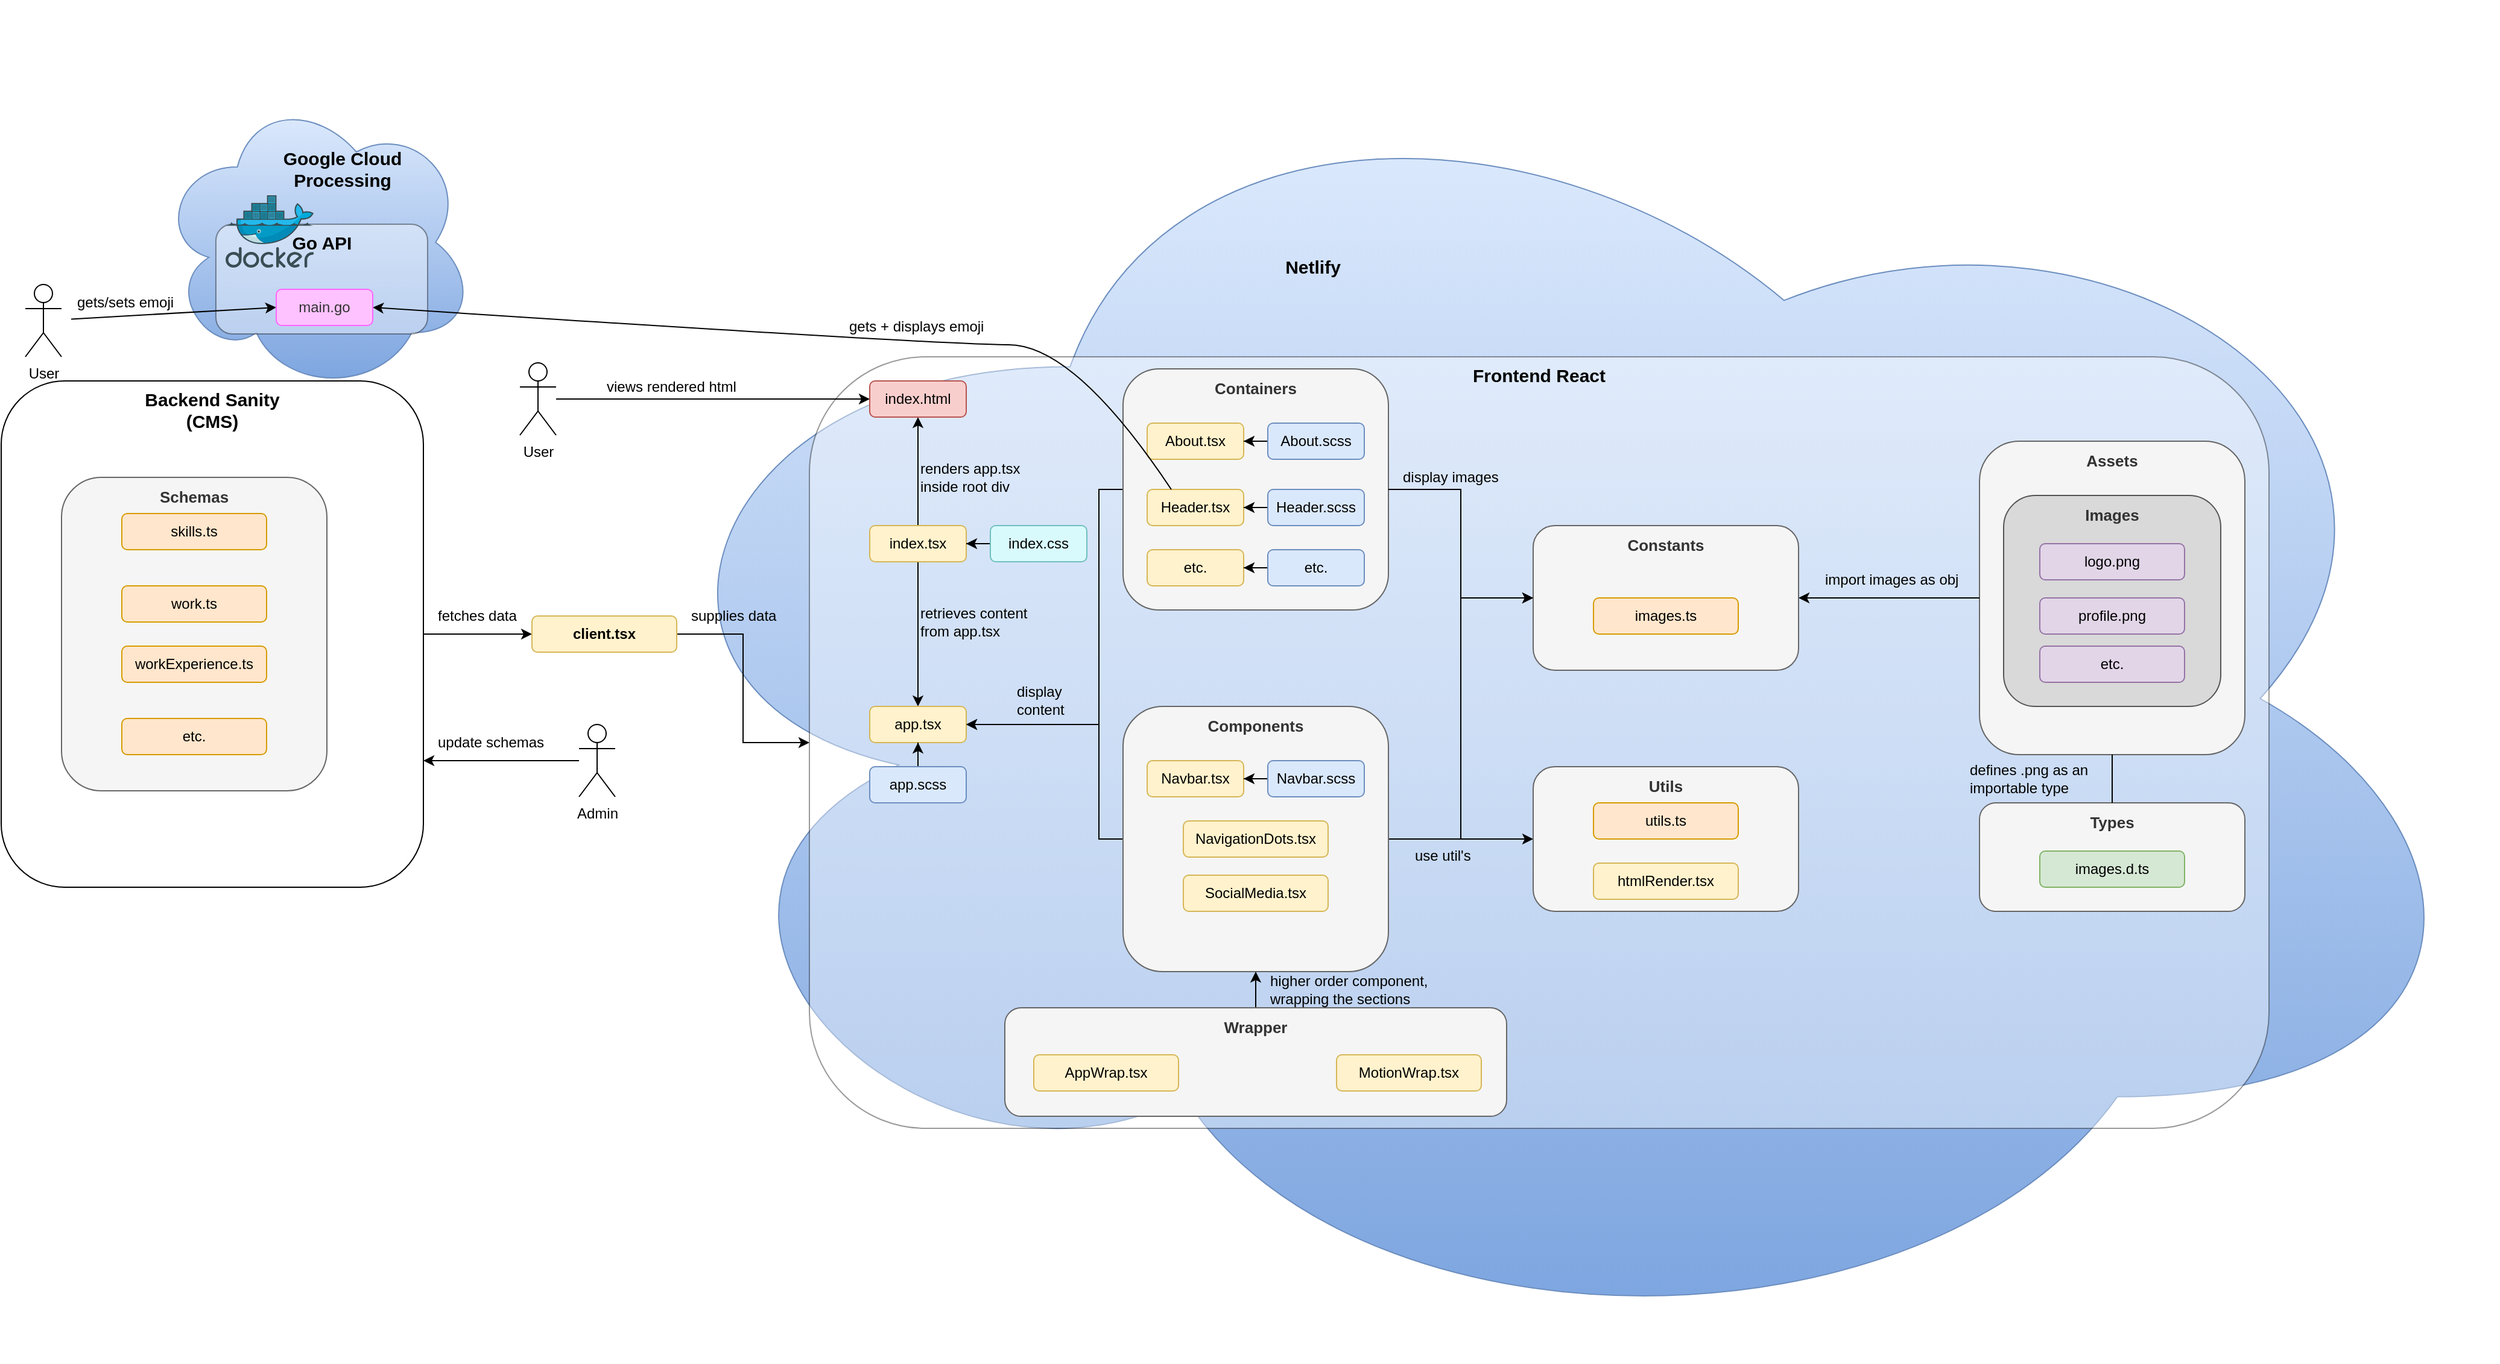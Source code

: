 <mxfile>
    <diagram name="Page-1" id="doxerEDcE5v8PNwcZ3dG">
        <mxGraphModel dx="634" dy="1799" grid="1" gridSize="10" guides="1" tooltips="1" connect="1" arrows="1" fold="1" page="1" pageScale="1" pageWidth="827" pageHeight="1169" math="0" shadow="0">
            <root>
                <mxCell id="0"/>
                <mxCell id="1" parent="0"/>
                <mxCell id="38" value="" style="group" parent="1" vertex="1" connectable="0">
                    <mxGeometry x="230" y="-300" width="263" height="250" as="geometry"/>
                </mxCell>
                <mxCell id="34" value="" style="ellipse;shape=cloud;whiteSpace=wrap;html=1;fillColor=#dae8fc;strokeColor=#6c8ebf;gradientColor=#7ea6e0;" parent="38" vertex="1">
                    <mxGeometry width="263" height="250.0" as="geometry"/>
                </mxCell>
                <mxCell id="35" value="Google Cloud Processing" style="rounded=1;whiteSpace=wrap;html=1;verticalAlign=top;fontStyle=1;fontSize=15;fillColor=none;strokeColor=none;" parent="38" vertex="1">
                    <mxGeometry x="80.002" y="40.0" width="145.589" height="54.545" as="geometry"/>
                </mxCell>
                <mxCell id="21" value="Go API" style="rounded=1;whiteSpace=wrap;html=1;verticalAlign=top;fontStyle=1;fontSize=15;opacity=40;" parent="38" vertex="1">
                    <mxGeometry x="47.98" y="110" width="175.5" height="91" as="geometry"/>
                </mxCell>
                <mxCell id="43" value="" style="sketch=0;aspect=fixed;html=1;points=[];align=center;image;fontSize=12;image=img/lib/mscae/Docker.svg;" vertex="1" parent="38">
                    <mxGeometry x="56.0" y="86" width="73.17" height="60" as="geometry"/>
                </mxCell>
                <mxCell id="39" value="" style="group" parent="1" vertex="1" connectable="0">
                    <mxGeometry x="775" y="-376" width="1395" height="1130" as="geometry"/>
                </mxCell>
                <mxCell id="40" value="" style="ellipse;shape=cloud;whiteSpace=wrap;html=1;fillColor=#dae8fc;strokeColor=#6c8ebf;gradientColor=#7ea6e0;" parent="39" vertex="1">
                    <mxGeometry x="-183.553" y="29" width="1578.553" height="1101" as="geometry"/>
                </mxCell>
                <mxCell id="41" value="Netlify" style="rounded=1;whiteSpace=wrap;html=1;verticalAlign=top;fontStyle=1;fontSize=15;fillColor=none;strokeColor=none;" parent="39" vertex="1">
                    <mxGeometry x="335" y="206" width="155" height="48" as="geometry"/>
                </mxCell>
                <mxCell id="xx0v-b5GEpdC5aHMtf1U-123" style="edgeStyle=orthogonalEdgeStyle;rounded=0;orthogonalLoop=1;jettySize=auto;html=1;entryX=0;entryY=0.5;entryDx=0;entryDy=0;" parent="1" source="xx0v-b5GEpdC5aHMtf1U-3" target="xx0v-b5GEpdC5aHMtf1U-2" edge="1">
                    <mxGeometry relative="1" as="geometry"/>
                </mxCell>
                <mxCell id="xx0v-b5GEpdC5aHMtf1U-1" value="Backend Sanity&lt;br style=&quot;font-size: 15px;&quot;&gt;(CMS)" style="rounded=1;whiteSpace=wrap;html=1;verticalAlign=top;fontStyle=1;fontSize=15;" parent="1" vertex="1">
                    <mxGeometry x="100" y="-60" width="350" height="420" as="geometry"/>
                </mxCell>
                <mxCell id="xx0v-b5GEpdC5aHMtf1U-11" value="&lt;font style=&quot;font-size: 13px;&quot;&gt;Schemas&lt;/font&gt;" style="rounded=1;whiteSpace=wrap;html=1;verticalAlign=top;fontStyle=1;fontSize=15;fillColor=#f5f5f5;fontColor=#333333;strokeColor=#666666;" parent="1" vertex="1">
                    <mxGeometry x="150" y="20" width="220" height="260" as="geometry"/>
                </mxCell>
                <mxCell id="xx0v-b5GEpdC5aHMtf1U-2" value="Frontend React" style="rounded=1;whiteSpace=wrap;html=1;verticalAlign=top;fontStyle=1;fontSize=15;opacity=40;" parent="1" vertex="1">
                    <mxGeometry x="770" y="-80" width="1210" height="640" as="geometry"/>
                </mxCell>
                <mxCell id="xx0v-b5GEpdC5aHMtf1U-4" value="skills.ts" style="rounded=1;whiteSpace=wrap;html=1;fillColor=#ffe6cc;strokeColor=#d79b00;" parent="1" vertex="1">
                    <mxGeometry x="200" y="50" width="120" height="30" as="geometry"/>
                </mxCell>
                <mxCell id="xx0v-b5GEpdC5aHMtf1U-5" value="work.ts" style="rounded=1;whiteSpace=wrap;html=1;fillColor=#ffe6cc;strokeColor=#d79b00;" parent="1" vertex="1">
                    <mxGeometry x="200" y="110" width="120" height="30" as="geometry"/>
                </mxCell>
                <mxCell id="xx0v-b5GEpdC5aHMtf1U-6" value="workExperience.ts" style="rounded=1;whiteSpace=wrap;html=1;fillColor=#ffe6cc;strokeColor=#d79b00;" parent="1" vertex="1">
                    <mxGeometry x="200" y="160" width="120" height="30" as="geometry"/>
                </mxCell>
                <mxCell id="xx0v-b5GEpdC5aHMtf1U-7" value="etc." style="rounded=1;whiteSpace=wrap;html=1;fillColor=#ffe6cc;strokeColor=#d79b00;" parent="1" vertex="1">
                    <mxGeometry x="200" y="220" width="120" height="30" as="geometry"/>
                </mxCell>
                <mxCell id="xx0v-b5GEpdC5aHMtf1U-154" style="edgeStyle=orthogonalEdgeStyle;rounded=0;orthogonalLoop=1;jettySize=auto;html=1;entryX=0.5;entryY=1;entryDx=0;entryDy=0;" parent="1" source="xx0v-b5GEpdC5aHMtf1U-18" target="xx0v-b5GEpdC5aHMtf1U-144" edge="1">
                    <mxGeometry relative="1" as="geometry"/>
                </mxCell>
                <mxCell id="xx0v-b5GEpdC5aHMtf1U-155" style="edgeStyle=orthogonalEdgeStyle;rounded=0;orthogonalLoop=1;jettySize=auto;html=1;" parent="1" source="xx0v-b5GEpdC5aHMtf1U-18" target="xx0v-b5GEpdC5aHMtf1U-79" edge="1">
                    <mxGeometry relative="1" as="geometry"/>
                </mxCell>
                <mxCell id="xx0v-b5GEpdC5aHMtf1U-18" value="index.tsx" style="rounded=1;whiteSpace=wrap;html=1;fillColor=#fff2cc;strokeColor=#d6b656;" parent="1" vertex="1">
                    <mxGeometry x="820" y="60" width="80" height="30" as="geometry"/>
                </mxCell>
                <mxCell id="xx0v-b5GEpdC5aHMtf1U-79" value="app.tsx" style="rounded=1;whiteSpace=wrap;html=1;fillColor=#fff2cc;strokeColor=#d6b656;" parent="1" vertex="1">
                    <mxGeometry x="820" y="210" width="80" height="30" as="geometry"/>
                </mxCell>
                <mxCell id="xx0v-b5GEpdC5aHMtf1U-126" value="" style="edgeStyle=orthogonalEdgeStyle;rounded=0;orthogonalLoop=1;jettySize=auto;html=1;" parent="1" source="xx0v-b5GEpdC5aHMtf1U-121" target="xx0v-b5GEpdC5aHMtf1U-79" edge="1">
                    <mxGeometry relative="1" as="geometry"/>
                </mxCell>
                <mxCell id="xx0v-b5GEpdC5aHMtf1U-121" value="app.scss" style="rounded=1;whiteSpace=wrap;html=1;fillColor=#dae8fc;strokeColor=#6c8ebf;" parent="1" vertex="1">
                    <mxGeometry x="820" y="260" width="80" height="30" as="geometry"/>
                </mxCell>
                <mxCell id="xx0v-b5GEpdC5aHMtf1U-146" value="" style="edgeStyle=orthogonalEdgeStyle;rounded=0;orthogonalLoop=1;jettySize=auto;html=1;" parent="1" source="xx0v-b5GEpdC5aHMtf1U-122" target="xx0v-b5GEpdC5aHMtf1U-18" edge="1">
                    <mxGeometry relative="1" as="geometry"/>
                </mxCell>
                <mxCell id="xx0v-b5GEpdC5aHMtf1U-122" value="index.css" style="rounded=1;whiteSpace=wrap;html=1;fillColor=#D9FAFC;strokeColor=#6FBFBF;" parent="1" vertex="1">
                    <mxGeometry x="920" y="60" width="80" height="30" as="geometry"/>
                </mxCell>
                <mxCell id="xx0v-b5GEpdC5aHMtf1U-125" value="" style="edgeStyle=orthogonalEdgeStyle;rounded=0;orthogonalLoop=1;jettySize=auto;html=1;entryX=0;entryY=0.5;entryDx=0;entryDy=0;" parent="1" source="xx0v-b5GEpdC5aHMtf1U-1" target="xx0v-b5GEpdC5aHMtf1U-3" edge="1">
                    <mxGeometry relative="1" as="geometry">
                        <mxPoint x="350" y="210" as="sourcePoint"/>
                        <mxPoint x="760" y="150" as="targetPoint"/>
                    </mxGeometry>
                </mxCell>
                <mxCell id="xx0v-b5GEpdC5aHMtf1U-3" value="client.tsx" style="rounded=1;whiteSpace=wrap;html=1;fillColor=#fff2cc;strokeColor=#d6b656;fontStyle=1" parent="1" vertex="1">
                    <mxGeometry x="540" y="135" width="120" height="30" as="geometry"/>
                </mxCell>
                <mxCell id="xx0v-b5GEpdC5aHMtf1U-129" style="edgeStyle=orthogonalEdgeStyle;rounded=0;orthogonalLoop=1;jettySize=auto;html=1;exitX=0;exitY=0.5;exitDx=0;exitDy=0;entryX=1;entryY=0.5;entryDx=0;entryDy=0;" parent="1" source="xx0v-b5GEpdC5aHMtf1U-17" target="xx0v-b5GEpdC5aHMtf1U-79" edge="1">
                    <mxGeometry relative="1" as="geometry">
                        <Array as="points">
                            <mxPoint x="1010" y="30"/>
                            <mxPoint x="1010" y="225"/>
                        </Array>
                    </mxGeometry>
                </mxCell>
                <mxCell id="xx0v-b5GEpdC5aHMtf1U-130" style="edgeStyle=orthogonalEdgeStyle;rounded=0;orthogonalLoop=1;jettySize=auto;html=1;entryX=1;entryY=0.5;entryDx=0;entryDy=0;" parent="1" source="xx0v-b5GEpdC5aHMtf1U-12" target="xx0v-b5GEpdC5aHMtf1U-79" edge="1">
                    <mxGeometry relative="1" as="geometry">
                        <Array as="points">
                            <mxPoint x="1010" y="320"/>
                            <mxPoint x="1010" y="225"/>
                        </Array>
                    </mxGeometry>
                </mxCell>
                <mxCell id="xx0v-b5GEpdC5aHMtf1U-143" value="display content" style="rounded=1;whiteSpace=wrap;html=1;fillColor=none;strokeColor=none;align=left;" parent="1" vertex="1">
                    <mxGeometry x="940" y="190" width="60" height="30" as="geometry"/>
                </mxCell>
                <mxCell id="xx0v-b5GEpdC5aHMtf1U-144" value="index.html" style="rounded=1;whiteSpace=wrap;html=1;fillColor=#f8cecc;strokeColor=#b85450;" parent="1" vertex="1">
                    <mxGeometry x="820" y="-60" width="80" height="30" as="geometry"/>
                </mxCell>
                <mxCell id="xx0v-b5GEpdC5aHMtf1U-152" style="edgeStyle=orthogonalEdgeStyle;rounded=0;orthogonalLoop=1;jettySize=auto;html=1;entryX=0;entryY=0.5;entryDx=0;entryDy=0;" parent="1" source="xx0v-b5GEpdC5aHMtf1U-147" target="xx0v-b5GEpdC5aHMtf1U-144" edge="1">
                    <mxGeometry relative="1" as="geometry"/>
                </mxCell>
                <mxCell id="xx0v-b5GEpdC5aHMtf1U-147" value="User" style="shape=umlActor;verticalLabelPosition=bottom;verticalAlign=top;html=1;outlineConnect=0;" parent="1" vertex="1">
                    <mxGeometry x="530" y="-75" width="30" height="60" as="geometry"/>
                </mxCell>
                <mxCell id="xx0v-b5GEpdC5aHMtf1U-149" style="edgeStyle=orthogonalEdgeStyle;rounded=0;orthogonalLoop=1;jettySize=auto;html=1;entryX=1;entryY=0.75;entryDx=0;entryDy=0;" parent="1" source="xx0v-b5GEpdC5aHMtf1U-148" target="xx0v-b5GEpdC5aHMtf1U-1" edge="1">
                    <mxGeometry relative="1" as="geometry"/>
                </mxCell>
                <mxCell id="xx0v-b5GEpdC5aHMtf1U-148" value="Admin" style="shape=umlActor;verticalLabelPosition=bottom;verticalAlign=top;html=1;outlineConnect=0;" parent="1" vertex="1">
                    <mxGeometry x="579" y="225" width="30" height="60" as="geometry"/>
                </mxCell>
                <mxCell id="xx0v-b5GEpdC5aHMtf1U-150" value="update schemas" style="rounded=1;whiteSpace=wrap;html=1;fillColor=none;strokeColor=none;align=left;" parent="1" vertex="1">
                    <mxGeometry x="460" y="225" width="110" height="30" as="geometry"/>
                </mxCell>
                <mxCell id="xx0v-b5GEpdC5aHMtf1U-153" value="views rendered html" style="rounded=1;whiteSpace=wrap;html=1;fillColor=none;strokeColor=none;align=left;" parent="1" vertex="1">
                    <mxGeometry x="600" y="-70" width="119" height="30" as="geometry"/>
                </mxCell>
                <mxCell id="xx0v-b5GEpdC5aHMtf1U-156" value="renders app.tsx inside root div" style="rounded=1;whiteSpace=wrap;html=1;fillColor=none;strokeColor=none;align=left;" parent="1" vertex="1">
                    <mxGeometry x="860" width="90" height="40" as="geometry"/>
                </mxCell>
                <mxCell id="xx0v-b5GEpdC5aHMtf1U-157" value="retrieves content from app.tsx" style="rounded=1;whiteSpace=wrap;html=1;fillColor=none;strokeColor=none;align=left;" parent="1" vertex="1">
                    <mxGeometry x="860" y="120" width="100" height="40" as="geometry"/>
                </mxCell>
                <mxCell id="xx0v-b5GEpdC5aHMtf1U-239" value="defines .png as an importable type" style="rounded=1;whiteSpace=wrap;html=1;fillColor=none;strokeColor=none;align=left;" parent="1" vertex="1">
                    <mxGeometry x="1730" y="255" width="120" height="30" as="geometry"/>
                </mxCell>
                <mxCell id="xx0v-b5GEpdC5aHMtf1U-240" value="fetches data" style="rounded=1;whiteSpace=wrap;html=1;fillColor=none;strokeColor=none;align=left;" parent="1" vertex="1">
                    <mxGeometry x="460" y="120" width="75.5" height="30" as="geometry"/>
                </mxCell>
                <mxCell id="xx0v-b5GEpdC5aHMtf1U-241" value="supplies data" style="rounded=1;whiteSpace=wrap;html=1;fillColor=none;strokeColor=none;align=left;" parent="1" vertex="1">
                    <mxGeometry x="670" y="120" width="75.5" height="30" as="geometry"/>
                </mxCell>
                <mxCell id="xx0v-b5GEpdC5aHMtf1U-43" value="" style="group" parent="1" vertex="1" connectable="0">
                    <mxGeometry x="1740" y="-10" width="220" height="260" as="geometry"/>
                </mxCell>
                <mxCell id="xx0v-b5GEpdC5aHMtf1U-14" value="&lt;font style=&quot;font-size: 13px;&quot;&gt;Assets&lt;/font&gt;" style="rounded=1;whiteSpace=wrap;html=1;verticalAlign=top;fontStyle=1;fontSize=15;fillColor=#f5f5f5;fontColor=#333333;strokeColor=#666666;" parent="xx0v-b5GEpdC5aHMtf1U-43" vertex="1">
                    <mxGeometry width="220" height="260" as="geometry"/>
                </mxCell>
                <mxCell id="xx0v-b5GEpdC5aHMtf1U-38" value="&lt;font style=&quot;font-size: 13px;&quot;&gt;Images&lt;/font&gt;" style="rounded=1;whiteSpace=wrap;html=1;verticalAlign=top;fontStyle=1;fontSize=15;fillColor=#D9D9D9;fontColor=#333333;strokeColor=#545454;" parent="xx0v-b5GEpdC5aHMtf1U-43" vertex="1">
                    <mxGeometry x="20" y="45" width="180" height="175" as="geometry"/>
                </mxCell>
                <mxCell id="xx0v-b5GEpdC5aHMtf1U-39" value="logo.png" style="rounded=1;whiteSpace=wrap;html=1;fillColor=#e1d5e7;strokeColor=#9673a6;" parent="xx0v-b5GEpdC5aHMtf1U-43" vertex="1">
                    <mxGeometry x="50" y="85" width="120" height="30" as="geometry"/>
                </mxCell>
                <mxCell id="xx0v-b5GEpdC5aHMtf1U-40" value="profile.png" style="rounded=1;whiteSpace=wrap;html=1;fillColor=#e1d5e7;strokeColor=#9673a6;" parent="xx0v-b5GEpdC5aHMtf1U-43" vertex="1">
                    <mxGeometry x="50" y="130" width="120" height="30" as="geometry"/>
                </mxCell>
                <mxCell id="xx0v-b5GEpdC5aHMtf1U-41" value="etc." style="rounded=1;whiteSpace=wrap;html=1;fillColor=#e1d5e7;strokeColor=#9673a6;" parent="xx0v-b5GEpdC5aHMtf1U-43" vertex="1">
                    <mxGeometry x="50" y="170" width="120" height="30" as="geometry"/>
                </mxCell>
                <mxCell id="xx0v-b5GEpdC5aHMtf1U-58" value="" style="group" parent="1" vertex="1" connectable="0">
                    <mxGeometry x="1370" y="-10" width="370" height="260" as="geometry"/>
                </mxCell>
                <mxCell id="xx0v-b5GEpdC5aHMtf1U-57" value="import images as obj" style="rounded=1;whiteSpace=wrap;html=1;fillColor=none;strokeColor=none;align=left;" parent="xx0v-b5GEpdC5aHMtf1U-58" vertex="1">
                    <mxGeometry x="240" y="100" width="120" height="30" as="geometry"/>
                </mxCell>
                <mxCell id="xx0v-b5GEpdC5aHMtf1U-13" value="&lt;font style=&quot;font-size: 13px;&quot;&gt;Constants&lt;/font&gt;" style="rounded=1;whiteSpace=wrap;html=1;verticalAlign=top;fontStyle=1;fontSize=15;fillColor=#f5f5f5;fontColor=#333333;strokeColor=#666666;" parent="xx0v-b5GEpdC5aHMtf1U-58" vertex="1">
                    <mxGeometry y="70" width="220" height="120" as="geometry"/>
                </mxCell>
                <mxCell id="xx0v-b5GEpdC5aHMtf1U-21" value="images.ts" style="rounded=1;whiteSpace=wrap;html=1;fillColor=#ffe6cc;strokeColor=#d79b00;" parent="xx0v-b5GEpdC5aHMtf1U-58" vertex="1">
                    <mxGeometry x="50" y="130" width="120" height="30" as="geometry"/>
                </mxCell>
                <mxCell id="xx0v-b5GEpdC5aHMtf1U-59" value="" style="group" parent="1" vertex="1" connectable="0">
                    <mxGeometry x="1030" y="-130" width="320" height="280" as="geometry"/>
                </mxCell>
                <mxCell id="xx0v-b5GEpdC5aHMtf1U-17" value="&lt;font style=&quot;font-size: 13px;&quot;&gt;Containers&lt;/font&gt;" style="rounded=1;whiteSpace=wrap;html=1;verticalAlign=top;fontStyle=1;fontSize=15;fillColor=#f5f5f5;fontColor=#333333;strokeColor=#666666;" parent="xx0v-b5GEpdC5aHMtf1U-59" vertex="1">
                    <mxGeometry y="60" width="220" height="200" as="geometry"/>
                </mxCell>
                <mxCell id="xx0v-b5GEpdC5aHMtf1U-28" value="About.tsx" style="rounded=1;whiteSpace=wrap;html=1;fillColor=#fff2cc;strokeColor=#d6b656;" parent="xx0v-b5GEpdC5aHMtf1U-59" vertex="1">
                    <mxGeometry x="20" y="105" width="80" height="30" as="geometry"/>
                </mxCell>
                <mxCell id="xx0v-b5GEpdC5aHMtf1U-30" value="Header.tsx" style="rounded=1;whiteSpace=wrap;html=1;fillColor=#fff2cc;strokeColor=#d6b656;" parent="xx0v-b5GEpdC5aHMtf1U-59" vertex="1">
                    <mxGeometry x="20" y="160" width="80" height="30" as="geometry"/>
                </mxCell>
                <mxCell id="xx0v-b5GEpdC5aHMtf1U-31" value="etc." style="rounded=1;whiteSpace=wrap;html=1;fillColor=#fff2cc;strokeColor=#d6b656;" parent="xx0v-b5GEpdC5aHMtf1U-59" vertex="1">
                    <mxGeometry x="20" y="210" width="80" height="30" as="geometry"/>
                </mxCell>
                <mxCell id="xx0v-b5GEpdC5aHMtf1U-62" style="edgeStyle=orthogonalEdgeStyle;rounded=0;orthogonalLoop=1;jettySize=auto;html=1;exitX=0;exitY=0.5;exitDx=0;exitDy=0;" parent="xx0v-b5GEpdC5aHMtf1U-59" source="xx0v-b5GEpdC5aHMtf1U-33" target="xx0v-b5GEpdC5aHMtf1U-28" edge="1">
                    <mxGeometry relative="1" as="geometry"/>
                </mxCell>
                <mxCell id="xx0v-b5GEpdC5aHMtf1U-33" value="About.scss" style="rounded=1;whiteSpace=wrap;html=1;fillColor=#dae8fc;strokeColor=#6c8ebf;" parent="xx0v-b5GEpdC5aHMtf1U-59" vertex="1">
                    <mxGeometry x="120" y="105" width="80" height="30" as="geometry"/>
                </mxCell>
                <mxCell id="xx0v-b5GEpdC5aHMtf1U-63" style="edgeStyle=orthogonalEdgeStyle;rounded=0;orthogonalLoop=1;jettySize=auto;html=1;exitX=0;exitY=0.5;exitDx=0;exitDy=0;" parent="xx0v-b5GEpdC5aHMtf1U-59" source="xx0v-b5GEpdC5aHMtf1U-34" target="xx0v-b5GEpdC5aHMtf1U-30" edge="1">
                    <mxGeometry relative="1" as="geometry"/>
                </mxCell>
                <mxCell id="xx0v-b5GEpdC5aHMtf1U-34" value="Header.scss" style="rounded=1;whiteSpace=wrap;html=1;fillColor=#dae8fc;strokeColor=#6c8ebf;" parent="xx0v-b5GEpdC5aHMtf1U-59" vertex="1">
                    <mxGeometry x="120" y="160" width="80" height="30" as="geometry"/>
                </mxCell>
                <mxCell id="xx0v-b5GEpdC5aHMtf1U-64" style="edgeStyle=orthogonalEdgeStyle;rounded=0;orthogonalLoop=1;jettySize=auto;html=1;exitX=0;exitY=0.5;exitDx=0;exitDy=0;" parent="xx0v-b5GEpdC5aHMtf1U-59" source="xx0v-b5GEpdC5aHMtf1U-35" target="xx0v-b5GEpdC5aHMtf1U-31" edge="1">
                    <mxGeometry relative="1" as="geometry"/>
                </mxCell>
                <mxCell id="xx0v-b5GEpdC5aHMtf1U-35" value="etc." style="rounded=1;whiteSpace=wrap;html=1;fillColor=#dae8fc;strokeColor=#6c8ebf;" parent="xx0v-b5GEpdC5aHMtf1U-59" vertex="1">
                    <mxGeometry x="120" y="210" width="80" height="30" as="geometry"/>
                </mxCell>
                <mxCell id="xx0v-b5GEpdC5aHMtf1U-37" value="display images" style="rounded=1;whiteSpace=wrap;html=1;fillColor=none;strokeColor=none;align=left;" parent="xx0v-b5GEpdC5aHMtf1U-59" vertex="1">
                    <mxGeometry x="230" y="135" width="90" height="30" as="geometry"/>
                </mxCell>
                <mxCell id="xx0v-b5GEpdC5aHMtf1U-36" style="edgeStyle=orthogonalEdgeStyle;rounded=0;orthogonalLoop=1;jettySize=auto;html=1;entryX=0;entryY=0.5;entryDx=0;entryDy=0;" parent="1" source="xx0v-b5GEpdC5aHMtf1U-17" target="xx0v-b5GEpdC5aHMtf1U-13" edge="1">
                    <mxGeometry relative="1" as="geometry">
                        <mxPoint x="1350" y="200" as="targetPoint"/>
                    </mxGeometry>
                </mxCell>
                <mxCell id="xx0v-b5GEpdC5aHMtf1U-66" style="edgeStyle=orthogonalEdgeStyle;rounded=0;orthogonalLoop=1;jettySize=auto;html=1;exitX=0;exitY=0.5;exitDx=0;exitDy=0;" parent="1" source="xx0v-b5GEpdC5aHMtf1U-14" target="xx0v-b5GEpdC5aHMtf1U-13" edge="1">
                    <mxGeometry relative="1" as="geometry"/>
                </mxCell>
                <mxCell id="xx0v-b5GEpdC5aHMtf1U-71" style="edgeStyle=orthogonalEdgeStyle;rounded=0;orthogonalLoop=1;jettySize=auto;html=1;entryX=0;entryY=0.5;entryDx=0;entryDy=0;" parent="1" source="xx0v-b5GEpdC5aHMtf1U-12" target="xx0v-b5GEpdC5aHMtf1U-13" edge="1">
                    <mxGeometry relative="1" as="geometry"/>
                </mxCell>
                <mxCell id="xx0v-b5GEpdC5aHMtf1U-74" style="edgeStyle=orthogonalEdgeStyle;rounded=0;orthogonalLoop=1;jettySize=auto;html=1;entryX=0;entryY=0.5;entryDx=0;entryDy=0;" parent="1" source="xx0v-b5GEpdC5aHMtf1U-12" target="xx0v-b5GEpdC5aHMtf1U-16" edge="1">
                    <mxGeometry relative="1" as="geometry"/>
                </mxCell>
                <mxCell id="xx0v-b5GEpdC5aHMtf1U-76" value="use util's" style="rounded=1;whiteSpace=wrap;html=1;fillColor=none;strokeColor=none;align=left;" parent="1" vertex="1">
                    <mxGeometry x="1270" y="319" width="90" height="30" as="geometry"/>
                </mxCell>
                <mxCell id="xx0v-b5GEpdC5aHMtf1U-77" value="" style="group" parent="1" vertex="1" connectable="0">
                    <mxGeometry x="1740" y="290" width="220" height="90" as="geometry"/>
                </mxCell>
                <mxCell id="xx0v-b5GEpdC5aHMtf1U-15" value="&lt;font style=&quot;font-size: 13px;&quot;&gt;Types&lt;/font&gt;" style="rounded=1;whiteSpace=wrap;html=1;verticalAlign=top;fontStyle=1;fontSize=15;fillColor=#f5f5f5;fontColor=#333333;strokeColor=#666666;" parent="xx0v-b5GEpdC5aHMtf1U-77" vertex="1">
                    <mxGeometry width="220" height="90" as="geometry"/>
                </mxCell>
                <mxCell id="xx0v-b5GEpdC5aHMtf1U-72" value="images.d.ts" style="rounded=1;whiteSpace=wrap;html=1;fillColor=#d5e8d4;strokeColor=#82b366;" parent="xx0v-b5GEpdC5aHMtf1U-77" vertex="1">
                    <mxGeometry x="50" y="40" width="120" height="30" as="geometry"/>
                </mxCell>
                <mxCell id="xx0v-b5GEpdC5aHMtf1U-158" style="edgeStyle=orthogonalEdgeStyle;rounded=0;orthogonalLoop=1;jettySize=auto;html=1;entryX=0.5;entryY=1;entryDx=0;entryDy=0;endArrow=none;endFill=0;" parent="1" source="xx0v-b5GEpdC5aHMtf1U-15" target="xx0v-b5GEpdC5aHMtf1U-14" edge="1">
                    <mxGeometry relative="1" as="geometry"/>
                </mxCell>
                <mxCell id="xx0v-b5GEpdC5aHMtf1U-12" value="&lt;font style=&quot;font-size: 13px;&quot;&gt;Components&lt;/font&gt;" style="rounded=1;whiteSpace=wrap;html=1;verticalAlign=top;fontStyle=1;fontSize=15;fillColor=#f5f5f5;fontColor=#333333;strokeColor=#666666;" parent="1" vertex="1">
                    <mxGeometry x="1030" y="210" width="220" height="220" as="geometry"/>
                </mxCell>
                <mxCell id="xx0v-b5GEpdC5aHMtf1U-27" value="Navbar.tsx" style="rounded=1;whiteSpace=wrap;html=1;fillColor=#fff2cc;strokeColor=#d6b656;" parent="1" vertex="1">
                    <mxGeometry x="1050" y="255" width="80" height="30" as="geometry"/>
                </mxCell>
                <mxCell id="xx0v-b5GEpdC5aHMtf1U-68" style="edgeStyle=orthogonalEdgeStyle;rounded=0;orthogonalLoop=1;jettySize=auto;html=1;exitX=0;exitY=0.5;exitDx=0;exitDy=0;" parent="1" source="xx0v-b5GEpdC5aHMtf1U-32" target="xx0v-b5GEpdC5aHMtf1U-27" edge="1">
                    <mxGeometry relative="1" as="geometry"/>
                </mxCell>
                <mxCell id="xx0v-b5GEpdC5aHMtf1U-32" value="Navbar.scss" style="rounded=1;whiteSpace=wrap;html=1;fillColor=#dae8fc;strokeColor=#6c8ebf;" parent="1" vertex="1">
                    <mxGeometry x="1150" y="255" width="80" height="30" as="geometry"/>
                </mxCell>
                <mxCell id="6" value="NavigationDots.tsx" style="rounded=1;whiteSpace=wrap;html=1;fillColor=#fff2cc;strokeColor=#d6b656;" parent="1" vertex="1">
                    <mxGeometry x="1080" y="305" width="120" height="30" as="geometry"/>
                </mxCell>
                <mxCell id="9" value="SocialMedia.tsx" style="rounded=1;whiteSpace=wrap;html=1;fillColor=#fff2cc;strokeColor=#d6b656;" parent="1" vertex="1">
                    <mxGeometry x="1080" y="350" width="120" height="30" as="geometry"/>
                </mxCell>
                <mxCell id="13" style="edgeStyle=none;curved=1;rounded=0;orthogonalLoop=1;jettySize=auto;html=1;entryX=0.5;entryY=1;entryDx=0;entryDy=0;endArrow=classic;startSize=14;endSize=6;sourcePerimeterSpacing=8;targetPerimeterSpacing=8;endFill=1;exitX=0.5;exitY=0;exitDx=0;exitDy=0;" parent="1" source="11" target="xx0v-b5GEpdC5aHMtf1U-12" edge="1">
                    <mxGeometry relative="1" as="geometry">
                        <mxPoint x="1270" y="620" as="sourcePoint"/>
                    </mxGeometry>
                </mxCell>
                <mxCell id="16" value="higher order component, wrapping the sections" style="rounded=1;whiteSpace=wrap;html=1;fillColor=none;strokeColor=none;align=left;" parent="1" vertex="1">
                    <mxGeometry x="1150" y="430" width="140" height="30" as="geometry"/>
                </mxCell>
                <mxCell id="xx0v-b5GEpdC5aHMtf1U-16" value="&lt;font style=&quot;font-size: 13px;&quot;&gt;Utils&lt;/font&gt;" style="rounded=1;whiteSpace=wrap;html=1;verticalAlign=top;fontStyle=1;fontSize=15;fillColor=#f5f5f5;fontColor=#333333;strokeColor=#666666;" parent="1" vertex="1">
                    <mxGeometry x="1370" y="260" width="220" height="120" as="geometry"/>
                </mxCell>
                <mxCell id="xx0v-b5GEpdC5aHMtf1U-73" value="utils.ts" style="rounded=1;whiteSpace=wrap;html=1;fillColor=#ffe6cc;strokeColor=#d79b00;" parent="1" vertex="1">
                    <mxGeometry x="1420" y="290" width="120" height="30" as="geometry"/>
                </mxCell>
                <mxCell id="20" value="htmlRender.tsx" style="rounded=1;whiteSpace=wrap;html=1;fillColor=#fff2cc;strokeColor=#d6b656;" parent="1" vertex="1">
                    <mxGeometry x="1420" y="340" width="120" height="30" as="geometry"/>
                </mxCell>
                <mxCell id="24" style="edgeStyle=none;curved=1;rounded=0;orthogonalLoop=1;jettySize=auto;html=1;exitX=1;exitY=0.5;exitDx=0;exitDy=0;endArrow=none;startSize=6;endSize=6;sourcePerimeterSpacing=8;targetPerimeterSpacing=8;endFill=0;strokeWidth=1;entryX=0.25;entryY=0;entryDx=0;entryDy=0;startArrow=classic;startFill=1;" parent="1" source="22" target="xx0v-b5GEpdC5aHMtf1U-30" edge="1">
                    <mxGeometry relative="1" as="geometry">
                        <Array as="points">
                            <mxPoint x="880" y="-90"/>
                            <mxPoint x="990" y="-90"/>
                        </Array>
                    </mxGeometry>
                </mxCell>
                <mxCell id="30" style="edgeStyle=none;curved=1;rounded=0;orthogonalLoop=1;jettySize=auto;html=1;strokeWidth=1;startArrow=classic;startFill=1;endArrow=none;endFill=0;startSize=6;endSize=6;sourcePerimeterSpacing=8;targetPerimeterSpacing=8;exitX=0;exitY=0.5;exitDx=0;exitDy=0;" parent="1" source="22" target="27" edge="1">
                    <mxGeometry relative="1" as="geometry"/>
                </mxCell>
                <mxCell id="22" value="main.go" style="rounded=1;whiteSpace=wrap;html=1;fillColor=#FDC2FF;strokeColor=#FF66FF;fontColor=#333333;" parent="1" vertex="1">
                    <mxGeometry x="328" y="-136" width="80" height="30" as="geometry"/>
                </mxCell>
                <mxCell id="25" value="gets + displays emoji" style="rounded=1;whiteSpace=wrap;html=1;fillColor=none;strokeColor=none;align=left;" parent="1" vertex="1">
                    <mxGeometry x="801" y="-120" width="119" height="30" as="geometry"/>
                </mxCell>
                <mxCell id="27" value="User" style="shape=umlActor;verticalLabelPosition=bottom;verticalAlign=top;html=1;outlineConnect=0;" parent="1" vertex="1">
                    <mxGeometry x="120" y="-140" width="30" height="60" as="geometry"/>
                </mxCell>
                <mxCell id="31" value="gets/sets emoji" style="rounded=1;whiteSpace=wrap;html=1;fillColor=none;strokeColor=none;align=left;" parent="1" vertex="1">
                    <mxGeometry x="161" y="-140" width="119" height="30" as="geometry"/>
                </mxCell>
                <mxCell id="11" value="&lt;font style=&quot;font-size: 13px;&quot;&gt;Wrapper&lt;/font&gt;" style="rounded=1;whiteSpace=wrap;html=1;verticalAlign=top;fontStyle=1;fontSize=15;fillColor=#f5f5f5;fontColor=#333333;strokeColor=#666666;" parent="1" vertex="1">
                    <mxGeometry x="932" y="460" width="416" height="90" as="geometry"/>
                </mxCell>
                <mxCell id="12" value="AppWrap.tsx" style="rounded=1;whiteSpace=wrap;html=1;fillColor=#fff2cc;strokeColor=#d6b656;" parent="1" vertex="1">
                    <mxGeometry x="956" y="499" width="120" height="30" as="geometry"/>
                </mxCell>
                <mxCell id="32" value="MotionWrap.tsx" style="rounded=1;whiteSpace=wrap;html=1;fillColor=#fff2cc;strokeColor=#d6b656;" parent="1" vertex="1">
                    <mxGeometry x="1207" y="499" width="120" height="30" as="geometry"/>
                </mxCell>
            </root>
        </mxGraphModel>
    </diagram>
</mxfile>